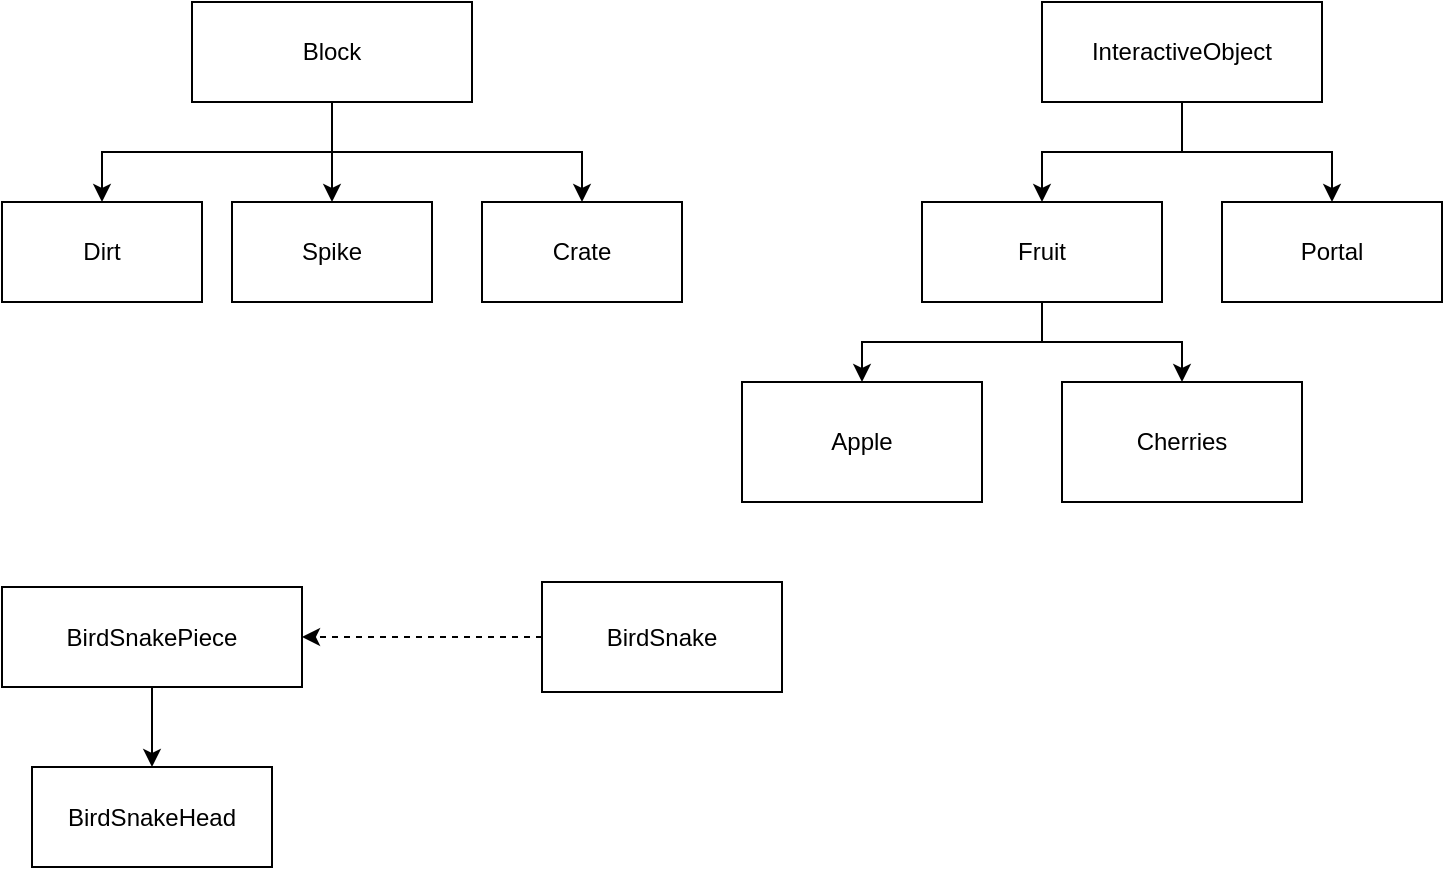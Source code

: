 <mxfile version="20.7.4" type="github">
  <diagram id="C5RBs43oDa-KdzZeNtuy" name="Page-1">
    <mxGraphModel dx="954" dy="534" grid="1" gridSize="10" guides="1" tooltips="1" connect="1" arrows="1" fold="1" page="1" pageScale="1" pageWidth="827" pageHeight="1169" math="0" shadow="0">
      <root>
        <mxCell id="WIyWlLk6GJQsqaUBKTNV-0" />
        <mxCell id="WIyWlLk6GJQsqaUBKTNV-1" parent="WIyWlLk6GJQsqaUBKTNV-0" />
        <mxCell id="K6AWzs9Tp1yh-WArgJoA-18" style="edgeStyle=orthogonalEdgeStyle;rounded=0;orthogonalLoop=1;jettySize=auto;html=1;" edge="1" parent="WIyWlLk6GJQsqaUBKTNV-1" source="K6AWzs9Tp1yh-WArgJoA-0" target="K6AWzs9Tp1yh-WArgJoA-19">
          <mxGeometry relative="1" as="geometry">
            <mxPoint x="195" y="440" as="targetPoint" />
          </mxGeometry>
        </mxCell>
        <mxCell id="K6AWzs9Tp1yh-WArgJoA-0" value="BirdSnakePiece" style="rounded=0;whiteSpace=wrap;html=1;" vertex="1" parent="WIyWlLk6GJQsqaUBKTNV-1">
          <mxGeometry x="30" y="352.5" width="150" height="50" as="geometry" />
        </mxCell>
        <mxCell id="K6AWzs9Tp1yh-WArgJoA-13" style="edgeStyle=orthogonalEdgeStyle;rounded=0;orthogonalLoop=1;jettySize=auto;html=1;" edge="1" parent="WIyWlLk6GJQsqaUBKTNV-1" source="K6AWzs9Tp1yh-WArgJoA-1" target="K6AWzs9Tp1yh-WArgJoA-14">
          <mxGeometry relative="1" as="geometry">
            <mxPoint x="230" y="190" as="targetPoint" />
          </mxGeometry>
        </mxCell>
        <mxCell id="K6AWzs9Tp1yh-WArgJoA-17" style="edgeStyle=orthogonalEdgeStyle;rounded=0;orthogonalLoop=1;jettySize=auto;html=1;entryX=0.5;entryY=0;entryDx=0;entryDy=0;" edge="1" parent="WIyWlLk6GJQsqaUBKTNV-1" source="K6AWzs9Tp1yh-WArgJoA-1" target="K6AWzs9Tp1yh-WArgJoA-16">
          <mxGeometry relative="1" as="geometry" />
        </mxCell>
        <mxCell id="K6AWzs9Tp1yh-WArgJoA-25" style="edgeStyle=orthogonalEdgeStyle;rounded=0;orthogonalLoop=1;jettySize=auto;html=1;exitX=0.5;exitY=1;exitDx=0;exitDy=0;" edge="1" parent="WIyWlLk6GJQsqaUBKTNV-1" source="K6AWzs9Tp1yh-WArgJoA-1" target="K6AWzs9Tp1yh-WArgJoA-22">
          <mxGeometry relative="1" as="geometry" />
        </mxCell>
        <mxCell id="K6AWzs9Tp1yh-WArgJoA-1" value="Block" style="rounded=0;whiteSpace=wrap;html=1;" vertex="1" parent="WIyWlLk6GJQsqaUBKTNV-1">
          <mxGeometry x="125" y="60" width="140" height="50" as="geometry" />
        </mxCell>
        <mxCell id="K6AWzs9Tp1yh-WArgJoA-3" style="edgeStyle=orthogonalEdgeStyle;rounded=0;orthogonalLoop=1;jettySize=auto;html=1;entryX=0.5;entryY=0;entryDx=0;entryDy=0;" edge="1" parent="WIyWlLk6GJQsqaUBKTNV-1" source="K6AWzs9Tp1yh-WArgJoA-2" target="K6AWzs9Tp1yh-WArgJoA-5">
          <mxGeometry relative="1" as="geometry">
            <mxPoint x="530" y="190" as="targetPoint" />
          </mxGeometry>
        </mxCell>
        <mxCell id="K6AWzs9Tp1yh-WArgJoA-8" style="edgeStyle=orthogonalEdgeStyle;rounded=0;orthogonalLoop=1;jettySize=auto;html=1;entryX=0.5;entryY=0;entryDx=0;entryDy=0;" edge="1" parent="WIyWlLk6GJQsqaUBKTNV-1" source="K6AWzs9Tp1yh-WArgJoA-2" target="K6AWzs9Tp1yh-WArgJoA-6">
          <mxGeometry relative="1" as="geometry" />
        </mxCell>
        <mxCell id="K6AWzs9Tp1yh-WArgJoA-2" value="InteractiveObject" style="rounded=0;whiteSpace=wrap;html=1;" vertex="1" parent="WIyWlLk6GJQsqaUBKTNV-1">
          <mxGeometry x="550" y="60" width="140" height="50" as="geometry" />
        </mxCell>
        <mxCell id="K6AWzs9Tp1yh-WArgJoA-9" style="edgeStyle=orthogonalEdgeStyle;rounded=0;orthogonalLoop=1;jettySize=auto;html=1;" edge="1" parent="WIyWlLk6GJQsqaUBKTNV-1" source="K6AWzs9Tp1yh-WArgJoA-5" target="K6AWzs9Tp1yh-WArgJoA-10">
          <mxGeometry relative="1" as="geometry">
            <mxPoint x="470" y="280" as="targetPoint" />
          </mxGeometry>
        </mxCell>
        <mxCell id="K6AWzs9Tp1yh-WArgJoA-12" style="edgeStyle=orthogonalEdgeStyle;rounded=0;orthogonalLoop=1;jettySize=auto;html=1;" edge="1" parent="WIyWlLk6GJQsqaUBKTNV-1" source="K6AWzs9Tp1yh-WArgJoA-5" target="K6AWzs9Tp1yh-WArgJoA-11">
          <mxGeometry relative="1" as="geometry" />
        </mxCell>
        <mxCell id="K6AWzs9Tp1yh-WArgJoA-5" value="Fruit" style="rounded=0;whiteSpace=wrap;html=1;" vertex="1" parent="WIyWlLk6GJQsqaUBKTNV-1">
          <mxGeometry x="490" y="160" width="120" height="50" as="geometry" />
        </mxCell>
        <mxCell id="K6AWzs9Tp1yh-WArgJoA-6" value="Portal" style="rounded=0;whiteSpace=wrap;html=1;" vertex="1" parent="WIyWlLk6GJQsqaUBKTNV-1">
          <mxGeometry x="640" y="160" width="110" height="50" as="geometry" />
        </mxCell>
        <mxCell id="K6AWzs9Tp1yh-WArgJoA-10" value="Apple" style="rounded=0;whiteSpace=wrap;html=1;" vertex="1" parent="WIyWlLk6GJQsqaUBKTNV-1">
          <mxGeometry x="400" y="250" width="120" height="60" as="geometry" />
        </mxCell>
        <mxCell id="K6AWzs9Tp1yh-WArgJoA-11" value="Cherries" style="rounded=0;whiteSpace=wrap;html=1;" vertex="1" parent="WIyWlLk6GJQsqaUBKTNV-1">
          <mxGeometry x="560" y="250" width="120" height="60" as="geometry" />
        </mxCell>
        <mxCell id="K6AWzs9Tp1yh-WArgJoA-14" value="Dirt" style="rounded=0;whiteSpace=wrap;html=1;" vertex="1" parent="WIyWlLk6GJQsqaUBKTNV-1">
          <mxGeometry x="30" y="160" width="100" height="50" as="geometry" />
        </mxCell>
        <mxCell id="K6AWzs9Tp1yh-WArgJoA-16" value="Spike" style="rounded=0;whiteSpace=wrap;html=1;" vertex="1" parent="WIyWlLk6GJQsqaUBKTNV-1">
          <mxGeometry x="145" y="160" width="100" height="50" as="geometry" />
        </mxCell>
        <mxCell id="K6AWzs9Tp1yh-WArgJoA-19" value="BirdSnakeHead" style="rounded=0;whiteSpace=wrap;html=1;" vertex="1" parent="WIyWlLk6GJQsqaUBKTNV-1">
          <mxGeometry x="45" y="442.5" width="120" height="50" as="geometry" />
        </mxCell>
        <mxCell id="K6AWzs9Tp1yh-WArgJoA-21" style="edgeStyle=orthogonalEdgeStyle;rounded=0;orthogonalLoop=1;jettySize=auto;html=1;entryX=1;entryY=0.5;entryDx=0;entryDy=0;dashed=1;" edge="1" parent="WIyWlLk6GJQsqaUBKTNV-1" source="K6AWzs9Tp1yh-WArgJoA-20" target="K6AWzs9Tp1yh-WArgJoA-0">
          <mxGeometry relative="1" as="geometry" />
        </mxCell>
        <mxCell id="K6AWzs9Tp1yh-WArgJoA-20" value="BirdSnake" style="rounded=0;whiteSpace=wrap;html=1;" vertex="1" parent="WIyWlLk6GJQsqaUBKTNV-1">
          <mxGeometry x="300" y="350" width="120" height="55" as="geometry" />
        </mxCell>
        <mxCell id="K6AWzs9Tp1yh-WArgJoA-22" value="Crate" style="rounded=0;whiteSpace=wrap;html=1;" vertex="1" parent="WIyWlLk6GJQsqaUBKTNV-1">
          <mxGeometry x="270" y="160" width="100" height="50" as="geometry" />
        </mxCell>
      </root>
    </mxGraphModel>
  </diagram>
</mxfile>
